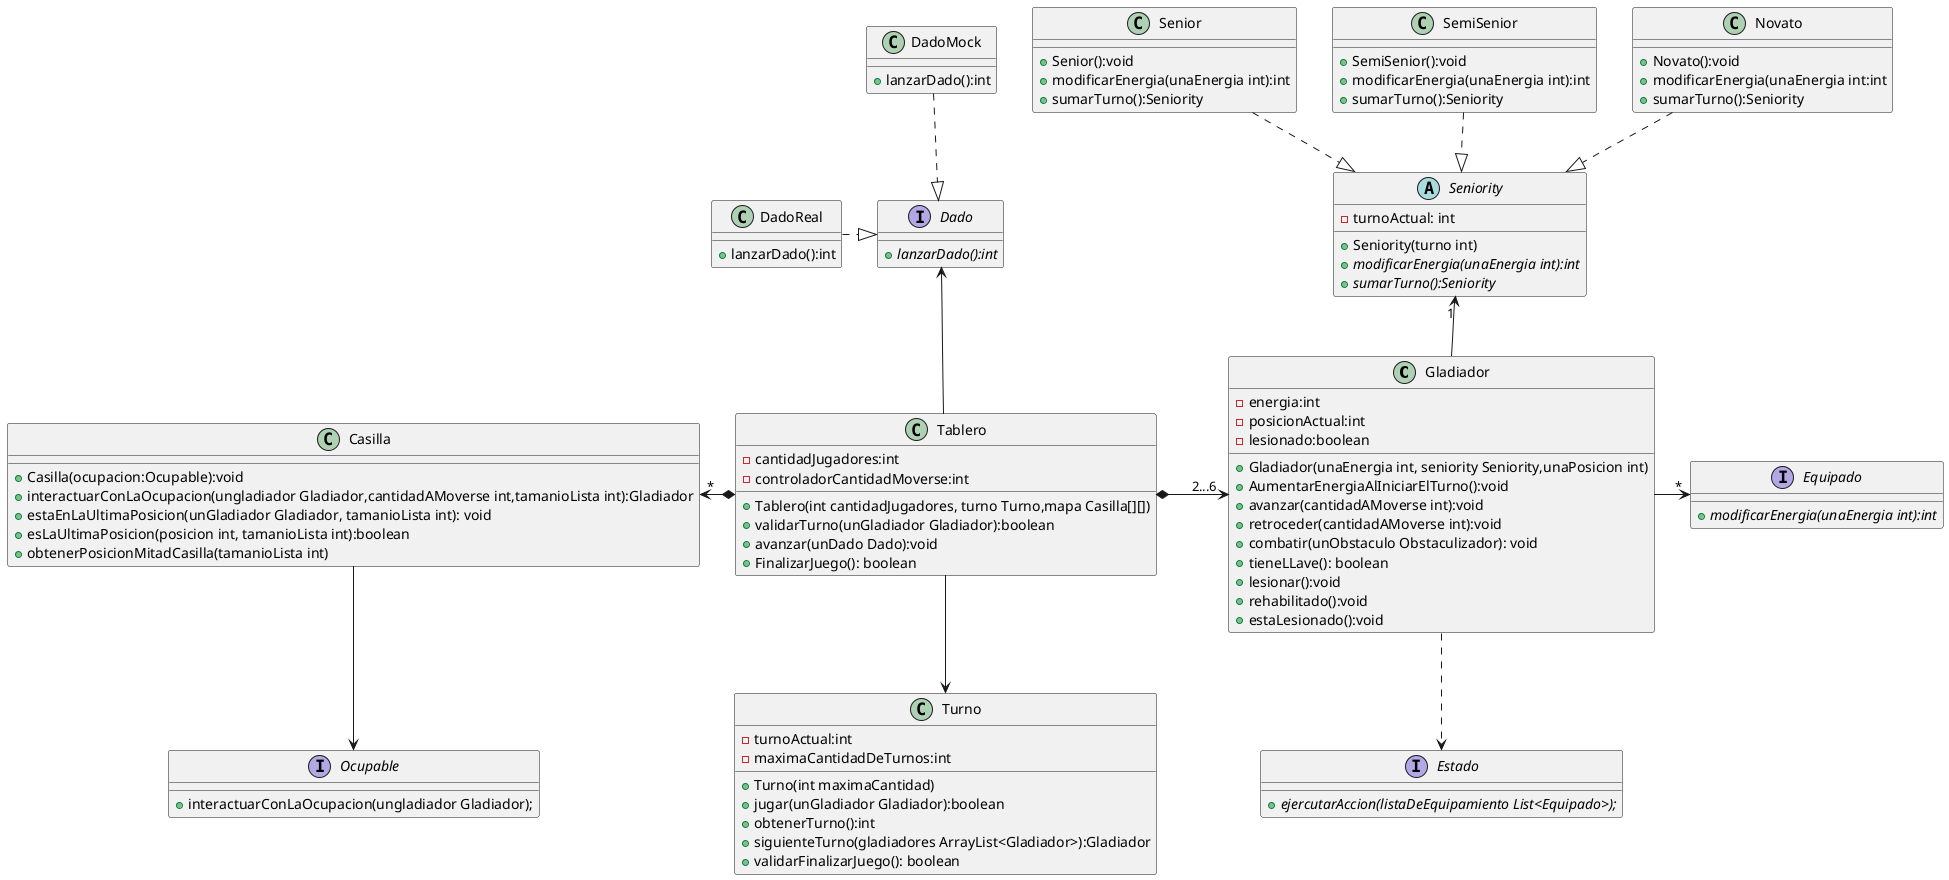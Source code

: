 @startuml
class Gladiador{
    -energia:int
    -posicionActual:int
    -lesionado:boolean
    +Gladiador(unaEnergia int, seniority Seniority,unaPosicion int)
    +AumentarEnergiaAlIniciarElTurno():void
    +avanzar(cantidadAMoverse int):void
    +retroceder(cantidadAMoverse int):void
    +combatir(unObstaculo Obstaculizador): void
    +tieneLLave(): boolean
    +lesionar():void
    +rehabilitado():void
    +estaLesionado():void
}


interface Estado{
    {abstract}+ejercutarAccion(listaDeEquipamiento List<Equipado>);
}


class Tablero{
    -cantidadJugadores:int
    -controladorCantidadMoverse:int
    +Tablero(int cantidadJugadores, turno Turno,mapa Casilla[][])
    +validarTurno(unGladiador Gladiador):boolean
    +avanzar(unDado Dado):void
    +FinalizarJuego(): boolean
}

class Turno {
    -turnoActual:int
    -maximaCantidadDeTurnos:int
    +Turno(int maximaCantidad)
    +jugar(unGladiador Gladiador):boolean
    +obtenerTurno():int
    +siguienteTurno(gladiadores ArrayList<Gladiador>):Gladiador
    +validarFinalizarJuego(): boolean
    }


class Casilla{
    +Casilla(ocupacion:Ocupable):void
    +interactuarConLaOcupacion(ungladiador Gladiador,cantidadAMoverse int,tamanioLista int):Gladiador
    +estaEnLaUltimaPosicion(unGladiador Gladiador, tamanioLista int): void
    +esLaUltimaPosicion(posicion int, tamanioLista int):boolean
    +obtenerPosicionMitadCasilla(tamanioLista int)
}


interface Dado{
    +{abstract}lanzarDado():int
}

class DadoMock{
    +lanzarDado():int
}

class DadoReal{
    +lanzarDado():int
}

abstract class Seniority{
    -turnoActual: int
    +Seniority(turno int)
    +{abstract}modificarEnergia(unaEnergia int):int
    +{abstract}sumarTurno():Seniority
}
class Novato{
    +Novato():void
    +modificarEnergia(unaEnergia int:int
    +sumarTurno():Seniority
}
class SemiSenior{
    +SemiSenior():void
    +modificarEnergia(unaEnergia int):int
    +sumarTurno():Seniority
}

class Senior{
    +Senior():void
    +modificarEnergia(unaEnergia int):int
    +sumarTurno():Seniority
}

interface Equipado{
    +{abstract}modificarEnergia(unaEnergia int):int
}

interface Ocupable{
     +interactuarConLaOcupacion(ungladiador Gladiador);
   }


Tablero *-left->"*"Casilla
Tablero *-right->"2...6 "Gladiador
Tablero -up-> Dado
Tablero --> Turno


Casilla --> Ocupable


Dado <|.up. DadoMock
Dado <|.left. DadoReal


Seniority <|.up. Novato
Seniority <|.up. SemiSenior
Seniority <|.up. Senior

Gladiador ..> Estado
Gladiador -> "*"Equipado
Gladiador -up-> "1"Seniority


@enduml